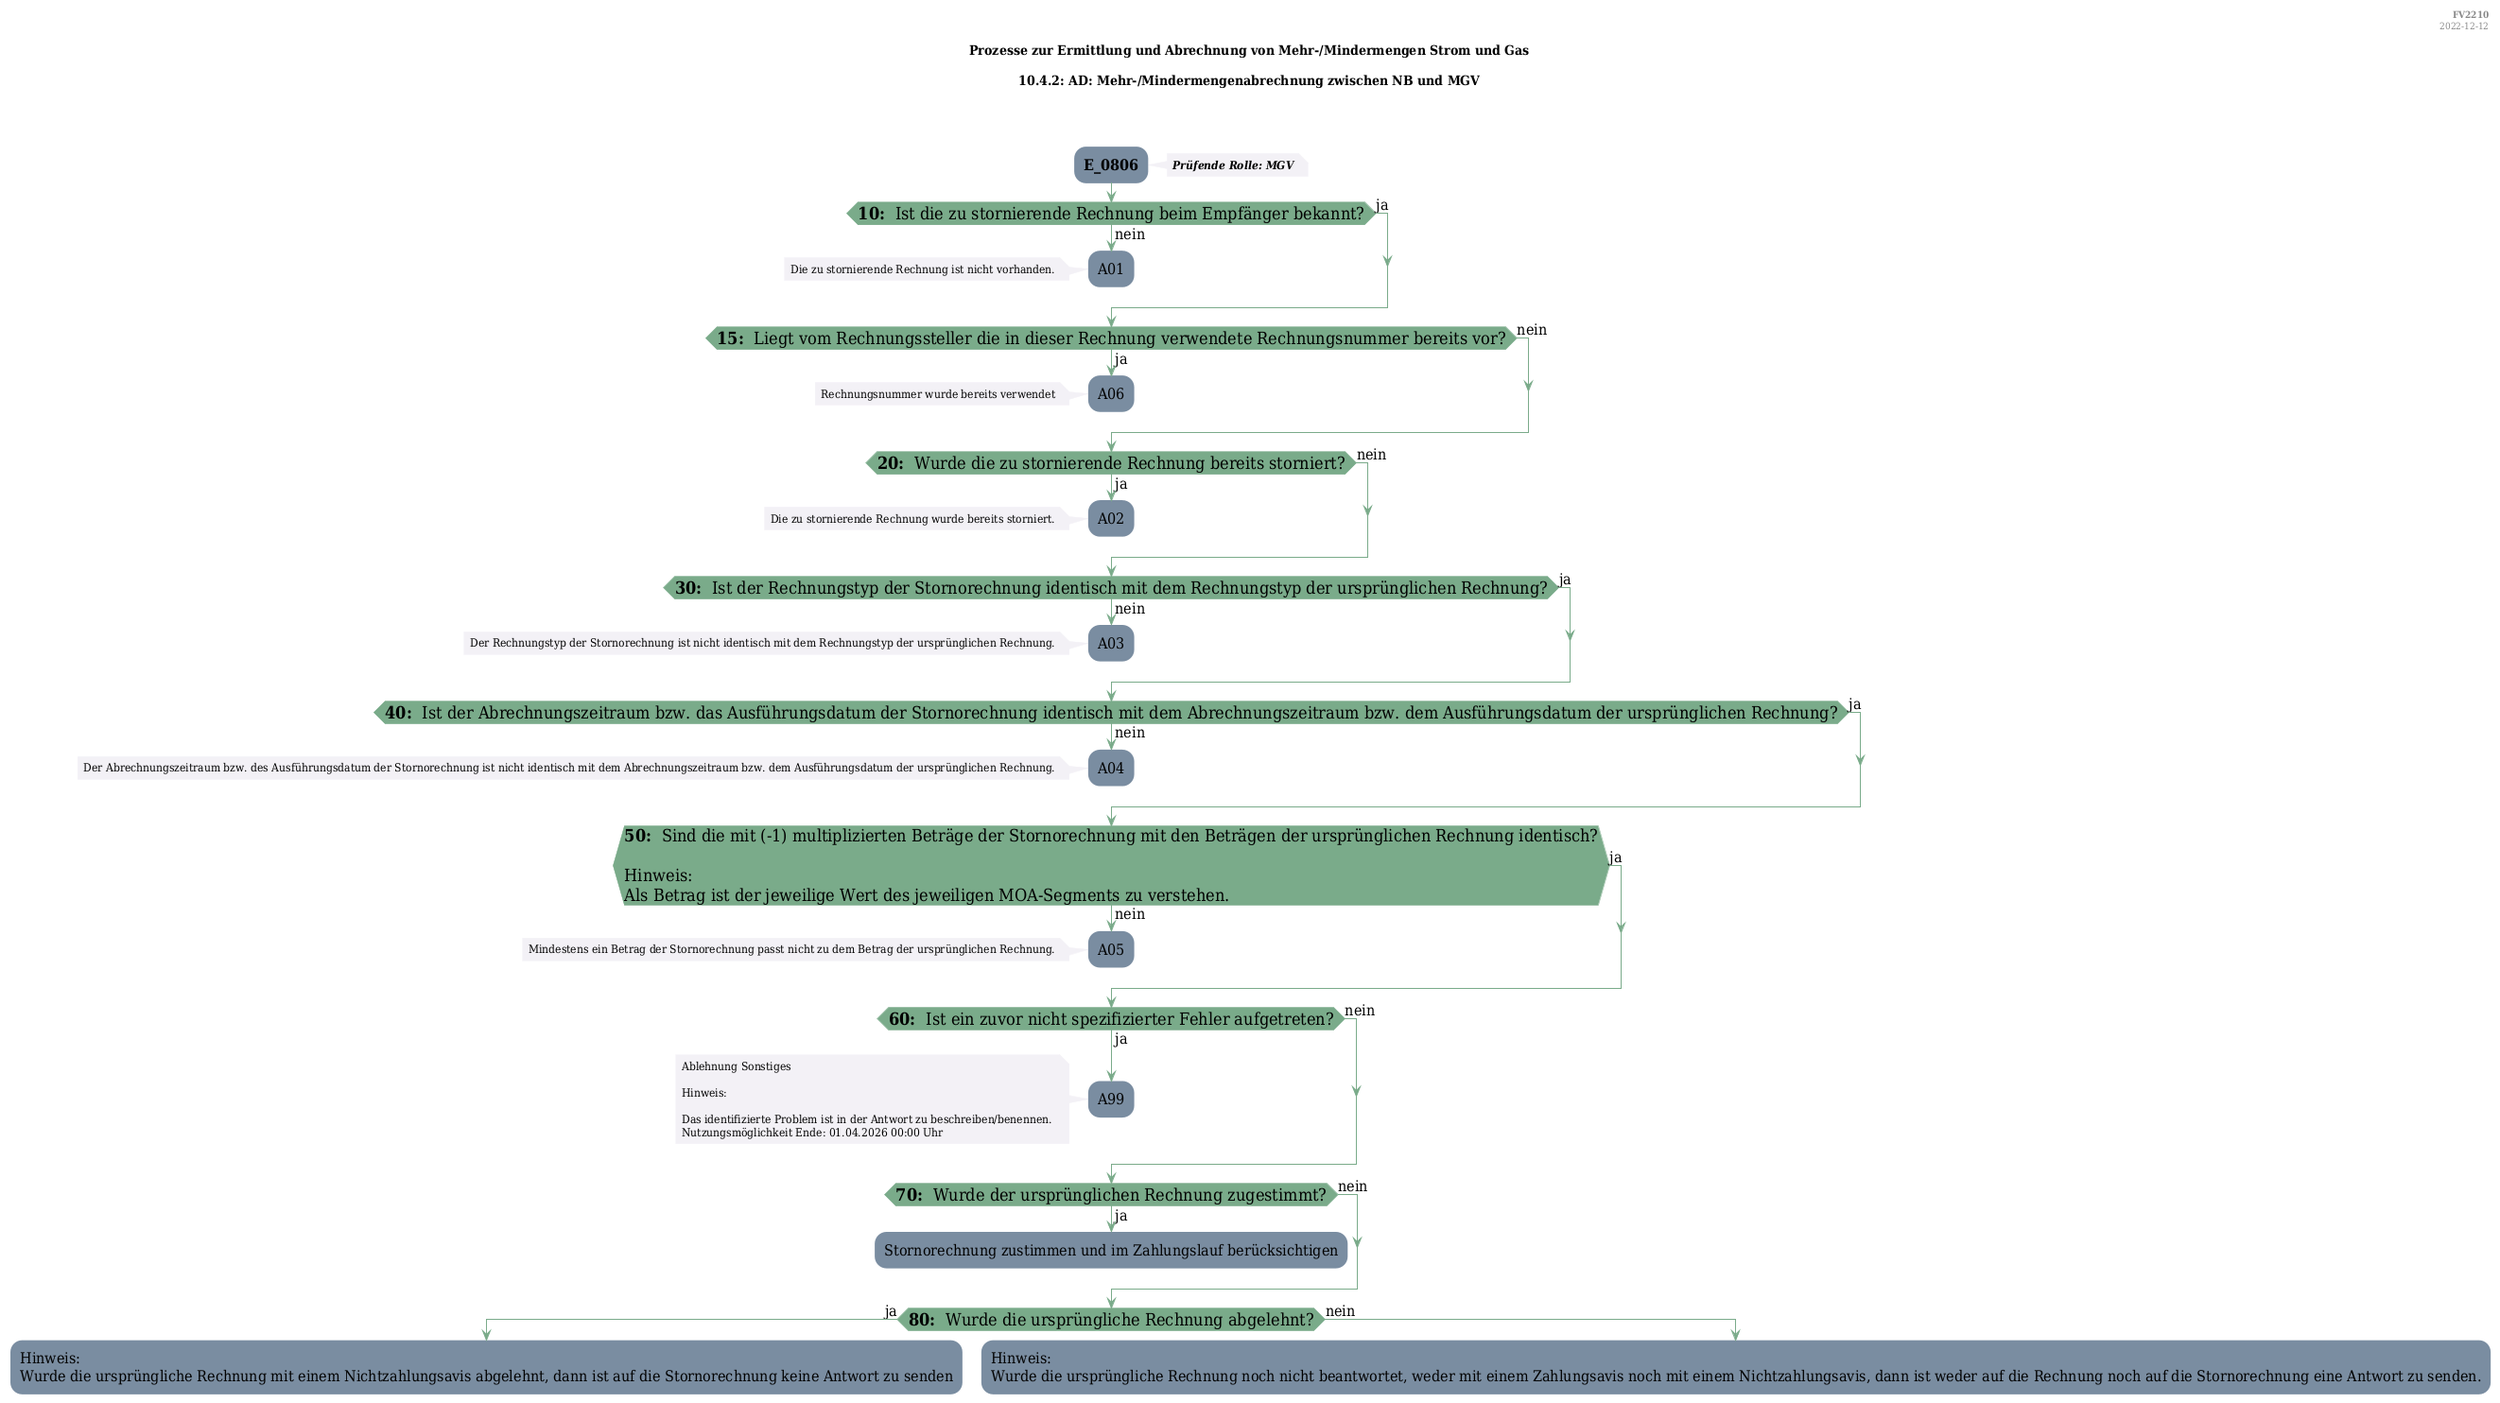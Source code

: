 @startuml
skinparam Shadowing false
skinparam NoteBorderColor #f3f1f6
skinparam NoteBackgroundColor #f3f1f6
skinparam NoteFontSize 12
skinparam ActivityBorderColor none
skinparam ActivityBackgroundColor #7a8da1
skinparam ActivityFontSize 16
skinparam ArrowColor #7aab8a
skinparam ArrowFontSize 16
skinparam ActivityDiamondBackgroundColor #7aab8a
skinparam ActivityDiamondBorderColor #7aab8a
skinparam ActivityDiamondFontSize 18
skinparam defaultFontName DejaVu Serif Condensed
skinparam ActivityEndColor #669580

header
<b>FV2210
2022-12-12
endheader

title
Prozesse zur Ermittlung und Abrechnung von Mehr-/Mindermengen Strom und Gas

10.4.2: AD: Mehr-/Mindermengenabrechnung zwischen NB und MGV



end title
:<b>E_0806</b>;
note right
<b><i>Prüfende Rolle: MGV
end note

if (<b>10: </b> Ist die zu stornierende Rechnung beim Empfänger bekannt?) then (ja)
else (nein)
    :A01;
    note left
        Die zu stornierende Rechnung ist nicht vorhanden.
    endnote
    kill;
endif
if (<b>15: </b> Liegt vom Rechnungssteller die in dieser Rechnung verwendete Rechnungsnummer bereits vor?) then (ja)
    :A06;
    note left
        Rechnungsnummer wurde bereits verwendet
    endnote
    kill;
else (nein)
endif
if (<b>20: </b> Wurde die zu stornierende Rechnung bereits storniert?) then (ja)
    :A02;
    note left
        Die zu stornierende Rechnung wurde bereits storniert.
    endnote
    kill;
else (nein)
endif
if (<b>30: </b> Ist der Rechnungstyp der Stornorechnung identisch mit dem Rechnungstyp der ursprünglichen Rechnung?) then (ja)
else (nein)
    :A03;
    note left
        Der Rechnungstyp der Stornorechnung ist nicht identisch mit dem Rechnungstyp der ursprünglichen Rechnung.
    endnote
    kill;
endif
if (<b>40: </b> Ist der Abrechnungszeitraum bzw. das Ausführungsdatum der Stornorechnung identisch mit dem Abrechnungszeitraum bzw. dem Ausführungsdatum der ursprünglichen Rechnung?) then (ja)
else (nein)
    :A04;
    note left
        Der Abrechnungszeitraum bzw. des Ausführungsdatum der Stornorechnung ist nicht identisch mit dem Abrechnungszeitraum bzw. dem Ausführungsdatum der ursprünglichen Rechnung.
    endnote
    kill;
endif
if (<b>50: </b> Sind die mit (-1&#41; multiplizierten Beträge der Stornorechnung mit den Beträgen der ursprünglichen Rechnung identisch?

Hinweis:
Als Betrag ist der jeweilige Wert des jeweiligen MOA-Segments zu verstehen.) then (ja)
else (nein)
    :A05;
    note left
        Mindestens ein Betrag der Stornorechnung passt nicht zu dem Betrag der ursprünglichen Rechnung.
    endnote
    kill;
endif
if (<b>60: </b> Ist ein zuvor nicht spezifizierter Fehler aufgetreten?) then (ja)
    :A99;
    note left
        Ablehnung Sonstiges
        
        Hinweis: 
        
        Das identifizierte Problem ist in der Antwort zu beschreiben/benennen. 
        Nutzungsmöglichkeit Ende: 01.04.2026 00:00 Uhr
    endnote
    kill;
else (nein)
endif
if (<b>70: </b> Wurde der ursprünglichen Rechnung zugestimmt?) then (ja)
    :Stornorechnung zustimmen und im Zahlungslauf berücksichtigen;
    kill;
else (nein)
endif
if (<b>80: </b> Wurde die ursprüngliche Rechnung abgelehnt?) then (ja)
    :Hinweis: 
Wurde die ursprüngliche Rechnung mit einem Nichtzahlungsavis abgelehnt, dann ist auf die Stornorechnung keine Antwort zu senden;
    kill;
else (nein)
    :Hinweis: 
Wurde die ursprüngliche Rechnung noch nicht beantwortet, weder mit einem Zahlungsavis noch mit einem Nichtzahlungsavis, dann ist weder auf die Rechnung noch auf die Stornorechnung eine Antwort zu senden.;
    kill;
endif

@enduml
